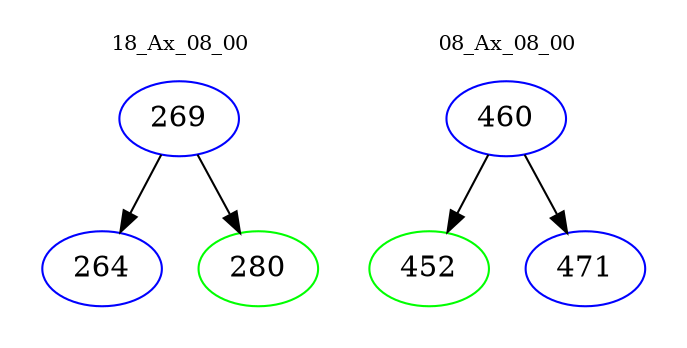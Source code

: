 digraph{
subgraph cluster_0 {
color = white
label = "18_Ax_08_00";
fontsize=10;
T0_269 [label="269", color="blue"]
T0_269 -> T0_264 [color="black"]
T0_264 [label="264", color="blue"]
T0_269 -> T0_280 [color="black"]
T0_280 [label="280", color="green"]
}
subgraph cluster_1 {
color = white
label = "08_Ax_08_00";
fontsize=10;
T1_460 [label="460", color="blue"]
T1_460 -> T1_452 [color="black"]
T1_452 [label="452", color="green"]
T1_460 -> T1_471 [color="black"]
T1_471 [label="471", color="blue"]
}
}
